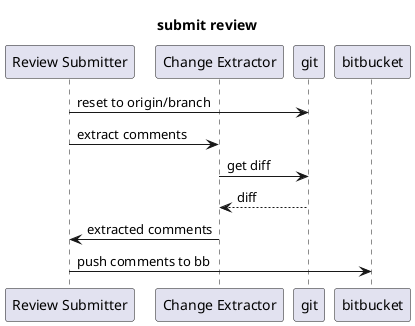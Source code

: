 @startuml
title submit review
participant "Review Submitter" as rs
participant "Change Extractor" as ce
participant "git"
participant "bitbucket" as bb
rs -> git : reset to origin/branch
rs -> ce : extract comments
ce -> git : get diff
git -->ce : diff
ce -> rs : extracted comments
rs -> bb : push comments to bb
@enduml
